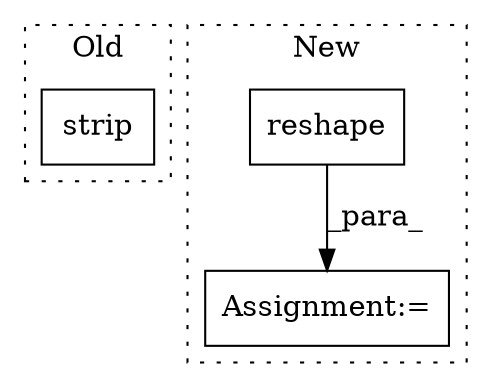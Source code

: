 digraph G {
subgraph cluster0 {
1 [label="strip" a="32" s="1322" l="7" shape="box"];
label = "Old";
style="dotted";
}
subgraph cluster1 {
2 [label="reshape" a="32" s="1836,1856" l="8,1" shape="box"];
3 [label="Assignment:=" a="7" s="1829" l="1" shape="box"];
label = "New";
style="dotted";
}
2 -> 3 [label="_para_"];
}